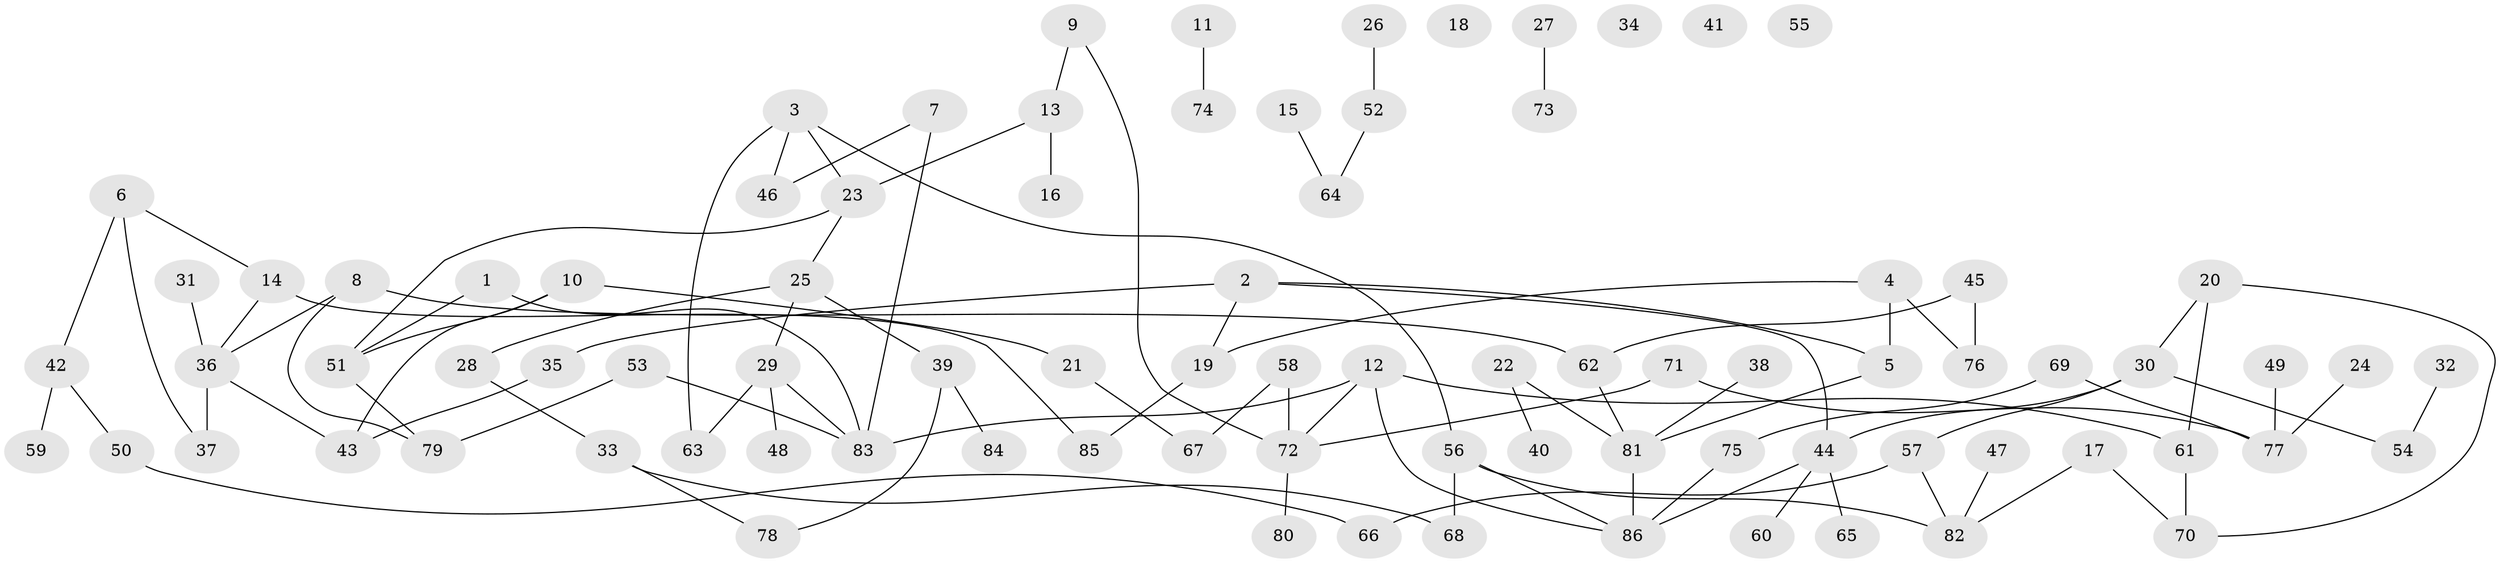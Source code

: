 // Generated by graph-tools (version 1.1) at 2025/33/03/09/25 02:33:41]
// undirected, 86 vertices, 101 edges
graph export_dot {
graph [start="1"]
  node [color=gray90,style=filled];
  1;
  2;
  3;
  4;
  5;
  6;
  7;
  8;
  9;
  10;
  11;
  12;
  13;
  14;
  15;
  16;
  17;
  18;
  19;
  20;
  21;
  22;
  23;
  24;
  25;
  26;
  27;
  28;
  29;
  30;
  31;
  32;
  33;
  34;
  35;
  36;
  37;
  38;
  39;
  40;
  41;
  42;
  43;
  44;
  45;
  46;
  47;
  48;
  49;
  50;
  51;
  52;
  53;
  54;
  55;
  56;
  57;
  58;
  59;
  60;
  61;
  62;
  63;
  64;
  65;
  66;
  67;
  68;
  69;
  70;
  71;
  72;
  73;
  74;
  75;
  76;
  77;
  78;
  79;
  80;
  81;
  82;
  83;
  84;
  85;
  86;
  1 -- 51;
  1 -- 83;
  2 -- 5;
  2 -- 19;
  2 -- 35;
  2 -- 44;
  3 -- 23;
  3 -- 46;
  3 -- 56;
  3 -- 63;
  4 -- 5;
  4 -- 19;
  4 -- 76;
  5 -- 81;
  6 -- 14;
  6 -- 37;
  6 -- 42;
  7 -- 46;
  7 -- 83;
  8 -- 36;
  8 -- 62;
  8 -- 79;
  9 -- 13;
  9 -- 72;
  10 -- 21;
  10 -- 43;
  10 -- 51;
  11 -- 74;
  12 -- 61;
  12 -- 72;
  12 -- 83;
  12 -- 86;
  13 -- 16;
  13 -- 23;
  14 -- 36;
  14 -- 85;
  15 -- 64;
  17 -- 70;
  17 -- 82;
  19 -- 85;
  20 -- 30;
  20 -- 61;
  20 -- 70;
  21 -- 67;
  22 -- 40;
  22 -- 81;
  23 -- 25;
  23 -- 51;
  24 -- 77;
  25 -- 28;
  25 -- 29;
  25 -- 39;
  26 -- 52;
  27 -- 73;
  28 -- 33;
  29 -- 48;
  29 -- 63;
  29 -- 83;
  30 -- 44;
  30 -- 54;
  30 -- 57;
  31 -- 36;
  32 -- 54;
  33 -- 68;
  33 -- 78;
  35 -- 43;
  36 -- 37;
  36 -- 43;
  38 -- 81;
  39 -- 78;
  39 -- 84;
  42 -- 50;
  42 -- 59;
  44 -- 60;
  44 -- 65;
  44 -- 86;
  45 -- 62;
  45 -- 76;
  47 -- 82;
  49 -- 77;
  50 -- 66;
  51 -- 79;
  52 -- 64;
  53 -- 79;
  53 -- 83;
  56 -- 68;
  56 -- 82;
  56 -- 86;
  57 -- 66;
  57 -- 82;
  58 -- 67;
  58 -- 72;
  61 -- 70;
  62 -- 81;
  69 -- 75;
  69 -- 77;
  71 -- 72;
  71 -- 77;
  72 -- 80;
  75 -- 86;
  81 -- 86;
}
